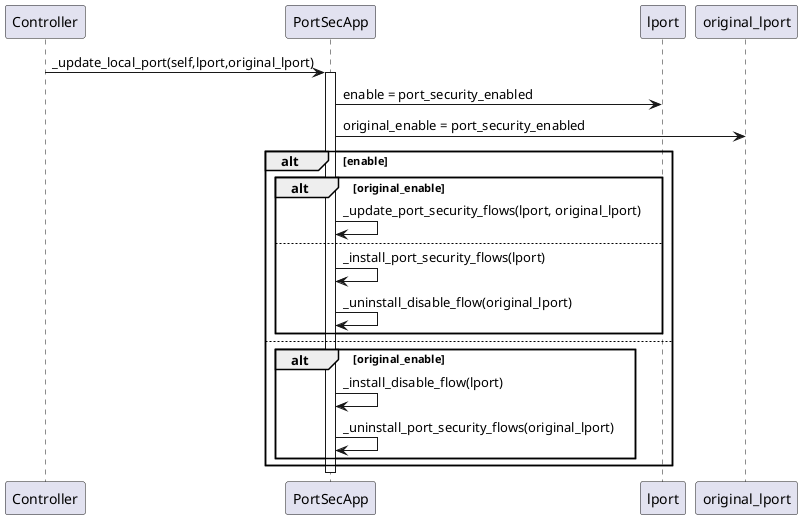 @startuml  logical local updated
Controller->PortSecApp:_update_local_port(self,lport,original_lport)
activate PortSecApp
PortSecApp->lport:enable = port_security_enabled
PortSecApp->original_lport:original_enable = port_security_enabled

alt enable
    alt original_enable
        PortSecApp->PortSecApp:_update_port_security_flows(lport, original_lport)

    else
        PortSecApp->PortSecApp:_install_port_security_flows(lport)
        PortSecApp->PortSecApp:_uninstall_disable_flow(original_lport)
    end
else
    alt original_enable
        PortSecApp->PortSecApp:_install_disable_flow(lport)
        PortSecApp->PortSecApp:_uninstall_port_security_flows(original_lport)
    end
end
deactivate
@enduml